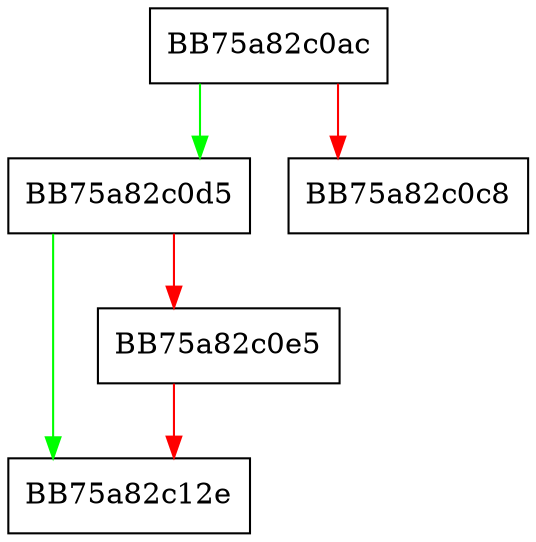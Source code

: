 digraph _Clear_and_reserve_geometric {
  node [shape="box"];
  graph [splines=ortho];
  BB75a82c0ac -> BB75a82c0d5 [color="green"];
  BB75a82c0ac -> BB75a82c0c8 [color="red"];
  BB75a82c0d5 -> BB75a82c12e [color="green"];
  BB75a82c0d5 -> BB75a82c0e5 [color="red"];
  BB75a82c0e5 -> BB75a82c12e [color="red"];
}